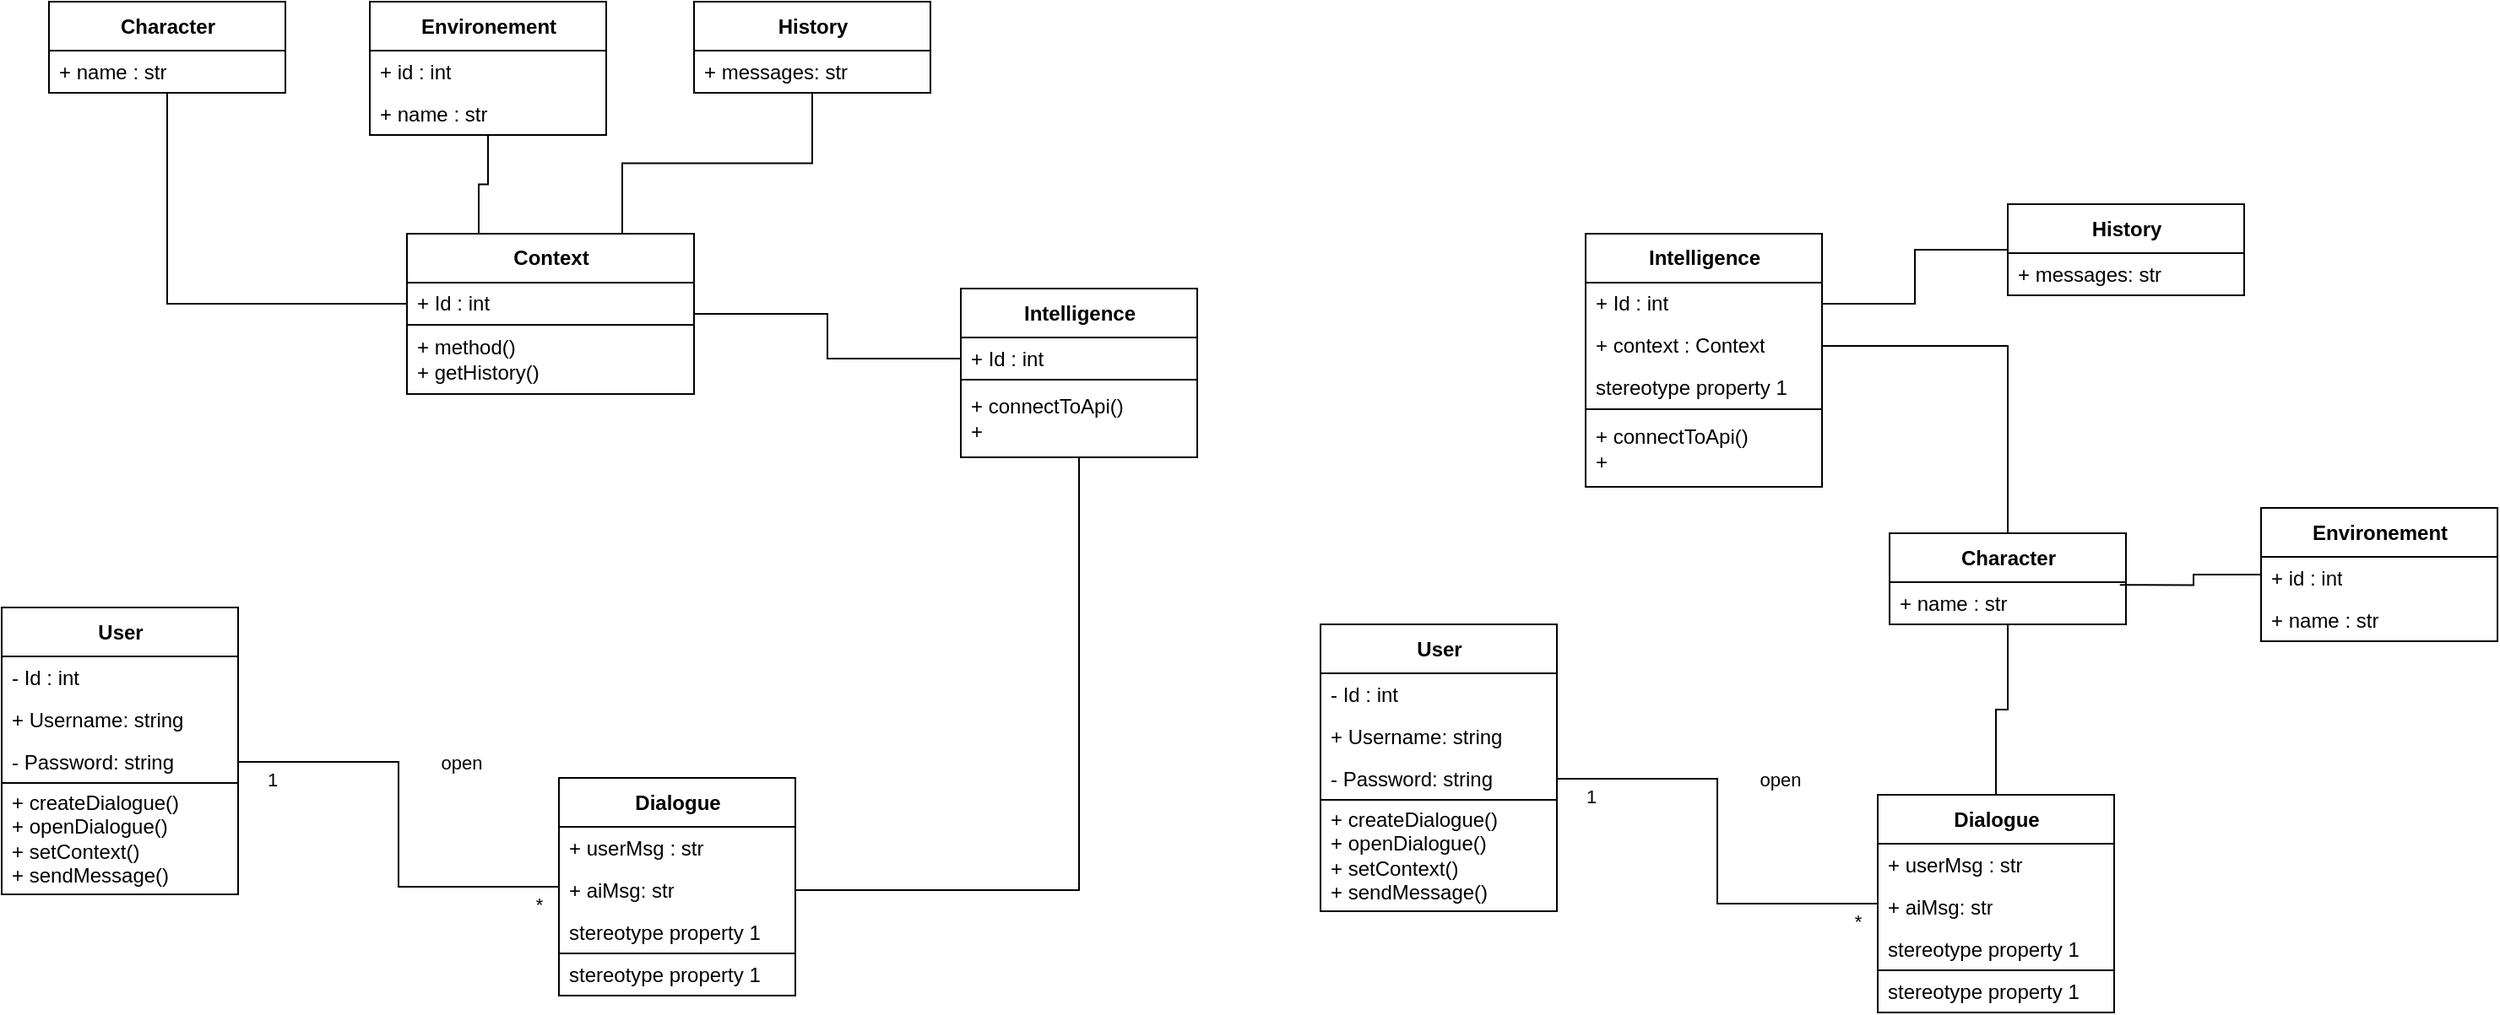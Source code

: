 <mxfile version="20.8.5" type="github">
  <diagram id="luw1hzS2F9wowjt7u07G" name="Page-1">
    <mxGraphModel dx="1750" dy="902" grid="1" gridSize="10" guides="1" tooltips="1" connect="1" arrows="1" fold="1" page="1" pageScale="1" pageWidth="827" pageHeight="1169" math="0" shadow="0">
      <root>
        <mxCell id="0" />
        <mxCell id="1" parent="0" />
        <mxCell id="pxwwKQ32Q-yHa2vPdprm-50" style="edgeStyle=orthogonalEdgeStyle;rounded=0;orthogonalLoop=1;jettySize=auto;html=1;entryX=0;entryY=0.5;entryDx=0;entryDy=0;endArrow=none;endFill=0;" edge="1" parent="1" source="pxwwKQ32Q-yHa2vPdprm-1" target="pxwwKQ32Q-yHa2vPdprm-38">
          <mxGeometry relative="1" as="geometry" />
        </mxCell>
        <mxCell id="pxwwKQ32Q-yHa2vPdprm-1" value="Context" style="swimlane;fontStyle=1;align=center;verticalAlign=middle;childLayout=stackLayout;horizontal=1;startSize=29;horizontalStack=0;resizeParent=1;resizeParentMax=0;resizeLast=0;collapsible=0;marginBottom=0;html=1;" vertex="1" parent="1">
          <mxGeometry x="352" y="197.5" width="170" height="95" as="geometry" />
        </mxCell>
        <mxCell id="pxwwKQ32Q-yHa2vPdprm-16" value="+ Id : int" style="text;html=1;strokeColor=none;fillColor=none;align=left;verticalAlign=middle;spacingLeft=4;spacingRight=4;overflow=hidden;rotatable=0;points=[[0,0.5],[1,0.5]];portConstraint=eastwest;" vertex="1" parent="pxwwKQ32Q-yHa2vPdprm-1">
          <mxGeometry y="29" width="170" height="25" as="geometry" />
        </mxCell>
        <mxCell id="pxwwKQ32Q-yHa2vPdprm-3" value="+ method()&lt;br&gt;+ getHistory()" style="text;html=1;strokeColor=default;fillColor=none;align=left;verticalAlign=middle;spacingLeft=4;spacingRight=4;overflow=hidden;rotatable=0;points=[[0,0.5],[1,0.5]];portConstraint=eastwest;" vertex="1" parent="pxwwKQ32Q-yHa2vPdprm-1">
          <mxGeometry y="54" width="170" height="41" as="geometry" />
        </mxCell>
        <mxCell id="pxwwKQ32Q-yHa2vPdprm-4" value="Dialogue" style="swimlane;fontStyle=1;align=center;verticalAlign=middle;childLayout=stackLayout;horizontal=1;startSize=29;horizontalStack=0;resizeParent=1;resizeParentMax=0;resizeLast=0;collapsible=0;marginBottom=0;html=1;" vertex="1" parent="1">
          <mxGeometry x="442" y="520" width="140" height="129" as="geometry" />
        </mxCell>
        <mxCell id="pxwwKQ32Q-yHa2vPdprm-6" value="+ userMsg : str" style="text;html=1;strokeColor=none;fillColor=none;align=left;verticalAlign=middle;spacingLeft=4;spacingRight=4;overflow=hidden;rotatable=0;points=[[0,0.5],[1,0.5]];portConstraint=eastwest;" vertex="1" parent="pxwwKQ32Q-yHa2vPdprm-4">
          <mxGeometry y="29" width="140" height="25" as="geometry" />
        </mxCell>
        <mxCell id="pxwwKQ32Q-yHa2vPdprm-47" value="+ aiMsg: str" style="text;html=1;strokeColor=none;fillColor=none;align=left;verticalAlign=middle;spacingLeft=4;spacingRight=4;overflow=hidden;rotatable=0;points=[[0,0.5],[1,0.5]];portConstraint=eastwest;" vertex="1" parent="pxwwKQ32Q-yHa2vPdprm-4">
          <mxGeometry y="54" width="140" height="25" as="geometry" />
        </mxCell>
        <mxCell id="pxwwKQ32Q-yHa2vPdprm-48" value="stereotype property 1" style="text;html=1;strokeColor=none;fillColor=none;align=left;verticalAlign=middle;spacingLeft=4;spacingRight=4;overflow=hidden;rotatable=0;points=[[0,0.5],[1,0.5]];portConstraint=eastwest;" vertex="1" parent="pxwwKQ32Q-yHa2vPdprm-4">
          <mxGeometry y="79" width="140" height="25" as="geometry" />
        </mxCell>
        <mxCell id="pxwwKQ32Q-yHa2vPdprm-49" value="stereotype property 1" style="text;html=1;strokeColor=default;fillColor=none;align=left;verticalAlign=middle;spacingLeft=4;spacingRight=4;overflow=hidden;rotatable=0;points=[[0,0.5],[1,0.5]];portConstraint=eastwest;" vertex="1" parent="pxwwKQ32Q-yHa2vPdprm-4">
          <mxGeometry y="104" width="140" height="25" as="geometry" />
        </mxCell>
        <mxCell id="pxwwKQ32Q-yHa2vPdprm-60" style="edgeStyle=orthogonalEdgeStyle;rounded=0;orthogonalLoop=1;jettySize=auto;html=1;entryX=0;entryY=0.5;entryDx=0;entryDy=0;endArrow=none;endFill=0;" edge="1" parent="1" source="pxwwKQ32Q-yHa2vPdprm-7" target="pxwwKQ32Q-yHa2vPdprm-16">
          <mxGeometry relative="1" as="geometry" />
        </mxCell>
        <mxCell id="pxwwKQ32Q-yHa2vPdprm-7" value="Character" style="swimlane;fontStyle=1;align=center;verticalAlign=middle;childLayout=stackLayout;horizontal=1;startSize=29;horizontalStack=0;resizeParent=1;resizeParentMax=0;resizeLast=0;collapsible=0;marginBottom=0;html=1;" vertex="1" parent="1">
          <mxGeometry x="140" y="60" width="140" height="54" as="geometry" />
        </mxCell>
        <mxCell id="pxwwKQ32Q-yHa2vPdprm-9" value="+ name : str" style="text;html=1;strokeColor=none;fillColor=none;align=left;verticalAlign=middle;spacingLeft=4;spacingRight=4;overflow=hidden;rotatable=0;points=[[0,0.5],[1,0.5]];portConstraint=eastwest;" vertex="1" parent="pxwwKQ32Q-yHa2vPdprm-7">
          <mxGeometry y="29" width="140" height="25" as="geometry" />
        </mxCell>
        <mxCell id="pxwwKQ32Q-yHa2vPdprm-67" style="edgeStyle=orthogonalEdgeStyle;rounded=0;orthogonalLoop=1;jettySize=auto;html=1;entryX=1;entryY=0.5;entryDx=0;entryDy=0;endArrow=none;endFill=0;" edge="1" parent="1" source="pxwwKQ32Q-yHa2vPdprm-12" target="pxwwKQ32Q-yHa2vPdprm-47">
          <mxGeometry relative="1" as="geometry" />
        </mxCell>
        <mxCell id="pxwwKQ32Q-yHa2vPdprm-12" value="Intelligence" style="swimlane;fontStyle=1;align=center;verticalAlign=middle;childLayout=stackLayout;horizontal=1;startSize=29;horizontalStack=0;resizeParent=1;resizeParentMax=0;resizeLast=0;collapsible=0;marginBottom=0;html=1;" vertex="1" parent="1">
          <mxGeometry x="680" y="230" width="140" height="100" as="geometry" />
        </mxCell>
        <mxCell id="pxwwKQ32Q-yHa2vPdprm-38" value="+ Id : int" style="text;html=1;strokeColor=none;fillColor=none;align=left;verticalAlign=middle;spacingLeft=4;spacingRight=4;overflow=hidden;rotatable=0;points=[[0,0.5],[1,0.5]];portConstraint=eastwest;" vertex="1" parent="pxwwKQ32Q-yHa2vPdprm-12">
          <mxGeometry y="29" width="140" height="25" as="geometry" />
        </mxCell>
        <mxCell id="pxwwKQ32Q-yHa2vPdprm-14" value="+ connectToApi()&lt;br&gt;+" style="text;html=1;strokeColor=default;fillColor=default;align=left;verticalAlign=middle;spacingLeft=4;spacingRight=4;overflow=hidden;rotatable=0;points=[[0,0.5],[1,0.5]];portConstraint=eastwest;" vertex="1" parent="pxwwKQ32Q-yHa2vPdprm-12">
          <mxGeometry y="54" width="140" height="46" as="geometry" />
        </mxCell>
        <mxCell id="pxwwKQ32Q-yHa2vPdprm-27" value="User" style="swimlane;fontStyle=1;align=center;verticalAlign=middle;childLayout=stackLayout;horizontal=1;startSize=29;horizontalStack=0;resizeParent=1;resizeParentMax=0;resizeLast=0;collapsible=0;marginBottom=0;html=1;" vertex="1" parent="1">
          <mxGeometry x="112" y="419" width="140" height="170" as="geometry" />
        </mxCell>
        <mxCell id="pxwwKQ32Q-yHa2vPdprm-28" value="- Id : int" style="text;html=1;strokeColor=none;fillColor=none;align=left;verticalAlign=middle;spacingLeft=4;spacingRight=4;overflow=hidden;rotatable=0;points=[[0,0.5],[1,0.5]];portConstraint=eastwest;" vertex="1" parent="pxwwKQ32Q-yHa2vPdprm-27">
          <mxGeometry y="29" width="140" height="25" as="geometry" />
        </mxCell>
        <mxCell id="pxwwKQ32Q-yHa2vPdprm-29" value="+ Username: string" style="text;html=1;strokeColor=none;fillColor=none;align=left;verticalAlign=middle;spacingLeft=4;spacingRight=4;overflow=hidden;rotatable=0;points=[[0,0.5],[1,0.5]];portConstraint=eastwest;" vertex="1" parent="pxwwKQ32Q-yHa2vPdprm-27">
          <mxGeometry y="54" width="140" height="25" as="geometry" />
        </mxCell>
        <mxCell id="pxwwKQ32Q-yHa2vPdprm-32" value="- Password: string" style="text;html=1;strokeColor=none;fillColor=none;align=left;verticalAlign=middle;spacingLeft=4;spacingRight=4;overflow=hidden;rotatable=0;points=[[0,0.5],[1,0.5]];portConstraint=eastwest;" vertex="1" parent="pxwwKQ32Q-yHa2vPdprm-27">
          <mxGeometry y="79" width="140" height="25" as="geometry" />
        </mxCell>
        <mxCell id="pxwwKQ32Q-yHa2vPdprm-31" value="+ createDialogue()&lt;br&gt;+ openDialogue()&lt;br&gt;+ setContext()&lt;br&gt;+ sendMessage()" style="text;html=1;strokeColor=default;fillColor=none;align=left;verticalAlign=middle;spacingLeft=4;spacingRight=4;overflow=hidden;rotatable=0;points=[[0,0.5],[1,0.5]];portConstraint=eastwest;" vertex="1" parent="pxwwKQ32Q-yHa2vPdprm-27">
          <mxGeometry y="104" width="140" height="66" as="geometry" />
        </mxCell>
        <mxCell id="pxwwKQ32Q-yHa2vPdprm-41" style="edgeStyle=orthogonalEdgeStyle;rounded=0;orthogonalLoop=1;jettySize=auto;html=1;entryX=0;entryY=0.5;entryDx=0;entryDy=0;endArrow=none;endFill=0;" edge="1" parent="1" source="pxwwKQ32Q-yHa2vPdprm-32" target="pxwwKQ32Q-yHa2vPdprm-4">
          <mxGeometry relative="1" as="geometry" />
        </mxCell>
        <mxCell id="pxwwKQ32Q-yHa2vPdprm-43" value="open" style="edgeLabel;html=1;align=center;verticalAlign=middle;resizable=0;points=[];" vertex="1" connectable="0" parent="pxwwKQ32Q-yHa2vPdprm-41">
          <mxGeometry x="-0.312" relative="1" as="geometry">
            <mxPoint x="41" as="offset" />
          </mxGeometry>
        </mxCell>
        <mxCell id="pxwwKQ32Q-yHa2vPdprm-44" value="1" style="edgeLabel;html=1;align=center;verticalAlign=middle;resizable=0;points=[];" vertex="1" connectable="0" parent="pxwwKQ32Q-yHa2vPdprm-41">
          <mxGeometry x="-0.851" y="-2" relative="1" as="geometry">
            <mxPoint y="8" as="offset" />
          </mxGeometry>
        </mxCell>
        <mxCell id="pxwwKQ32Q-yHa2vPdprm-45" value="*" style="edgeLabel;html=1;align=center;verticalAlign=middle;resizable=0;points=[];" vertex="1" connectable="0" parent="pxwwKQ32Q-yHa2vPdprm-41">
          <mxGeometry x="0.851" y="-1" relative="1" as="geometry">
            <mxPoint x="7" y="9" as="offset" />
          </mxGeometry>
        </mxCell>
        <mxCell id="pxwwKQ32Q-yHa2vPdprm-61" style="edgeStyle=orthogonalEdgeStyle;rounded=0;orthogonalLoop=1;jettySize=auto;html=1;entryX=0.25;entryY=0;entryDx=0;entryDy=0;endArrow=none;endFill=0;" edge="1" parent="1" source="pxwwKQ32Q-yHa2vPdprm-52" target="pxwwKQ32Q-yHa2vPdprm-1">
          <mxGeometry relative="1" as="geometry" />
        </mxCell>
        <mxCell id="pxwwKQ32Q-yHa2vPdprm-52" value="Environement" style="swimlane;fontStyle=1;align=center;verticalAlign=middle;childLayout=stackLayout;horizontal=1;startSize=29;horizontalStack=0;resizeParent=1;resizeParentMax=0;resizeLast=0;collapsible=0;marginBottom=0;html=1;" vertex="1" parent="1">
          <mxGeometry x="330" y="60" width="140" height="79" as="geometry" />
        </mxCell>
        <mxCell id="pxwwKQ32Q-yHa2vPdprm-66" value="+ id : int" style="text;html=1;strokeColor=none;fillColor=none;align=left;verticalAlign=middle;spacingLeft=4;spacingRight=4;overflow=hidden;rotatable=0;points=[[0,0.5],[1,0.5]];portConstraint=eastwest;" vertex="1" parent="pxwwKQ32Q-yHa2vPdprm-52">
          <mxGeometry y="29" width="140" height="25" as="geometry" />
        </mxCell>
        <mxCell id="pxwwKQ32Q-yHa2vPdprm-54" value="+ name : str" style="text;html=1;strokeColor=none;fillColor=none;align=left;verticalAlign=middle;spacingLeft=4;spacingRight=4;overflow=hidden;rotatable=0;points=[[0,0.5],[1,0.5]];portConstraint=eastwest;" vertex="1" parent="pxwwKQ32Q-yHa2vPdprm-52">
          <mxGeometry y="54" width="140" height="25" as="geometry" />
        </mxCell>
        <mxCell id="pxwwKQ32Q-yHa2vPdprm-62" style="edgeStyle=orthogonalEdgeStyle;rounded=0;orthogonalLoop=1;jettySize=auto;html=1;entryX=0.75;entryY=0;entryDx=0;entryDy=0;endArrow=none;endFill=0;" edge="1" parent="1" source="pxwwKQ32Q-yHa2vPdprm-57" target="pxwwKQ32Q-yHa2vPdprm-1">
          <mxGeometry relative="1" as="geometry" />
        </mxCell>
        <mxCell id="pxwwKQ32Q-yHa2vPdprm-57" value="History" style="swimlane;fontStyle=1;align=center;verticalAlign=middle;childLayout=stackLayout;horizontal=1;startSize=29;horizontalStack=0;resizeParent=1;resizeParentMax=0;resizeLast=0;collapsible=0;marginBottom=0;html=1;" vertex="1" parent="1">
          <mxGeometry x="522" y="60" width="140" height="54" as="geometry" />
        </mxCell>
        <mxCell id="pxwwKQ32Q-yHa2vPdprm-59" value="+ messages: str" style="text;html=1;strokeColor=none;fillColor=none;align=left;verticalAlign=middle;spacingLeft=4;spacingRight=4;overflow=hidden;rotatable=0;points=[[0,0.5],[1,0.5]];portConstraint=eastwest;" vertex="1" parent="pxwwKQ32Q-yHa2vPdprm-57">
          <mxGeometry y="29" width="140" height="25" as="geometry" />
        </mxCell>
        <mxCell id="pxwwKQ32Q-yHa2vPdprm-106" value="Dialogue" style="swimlane;fontStyle=1;align=center;verticalAlign=middle;childLayout=stackLayout;horizontal=1;startSize=29;horizontalStack=0;resizeParent=1;resizeParentMax=0;resizeLast=0;collapsible=0;marginBottom=0;html=1;" vertex="1" parent="1">
          <mxGeometry x="1223" y="530" width="140" height="129" as="geometry" />
        </mxCell>
        <mxCell id="pxwwKQ32Q-yHa2vPdprm-107" value="+ userMsg : str" style="text;html=1;strokeColor=none;fillColor=none;align=left;verticalAlign=middle;spacingLeft=4;spacingRight=4;overflow=hidden;rotatable=0;points=[[0,0.5],[1,0.5]];portConstraint=eastwest;" vertex="1" parent="pxwwKQ32Q-yHa2vPdprm-106">
          <mxGeometry y="29" width="140" height="25" as="geometry" />
        </mxCell>
        <mxCell id="pxwwKQ32Q-yHa2vPdprm-108" value="+ aiMsg: str" style="text;html=1;strokeColor=none;fillColor=none;align=left;verticalAlign=middle;spacingLeft=4;spacingRight=4;overflow=hidden;rotatable=0;points=[[0,0.5],[1,0.5]];portConstraint=eastwest;" vertex="1" parent="pxwwKQ32Q-yHa2vPdprm-106">
          <mxGeometry y="54" width="140" height="25" as="geometry" />
        </mxCell>
        <mxCell id="pxwwKQ32Q-yHa2vPdprm-109" value="stereotype property 1" style="text;html=1;strokeColor=none;fillColor=none;align=left;verticalAlign=middle;spacingLeft=4;spacingRight=4;overflow=hidden;rotatable=0;points=[[0,0.5],[1,0.5]];portConstraint=eastwest;" vertex="1" parent="pxwwKQ32Q-yHa2vPdprm-106">
          <mxGeometry y="79" width="140" height="25" as="geometry" />
        </mxCell>
        <mxCell id="pxwwKQ32Q-yHa2vPdprm-110" value="stereotype property 1" style="text;html=1;strokeColor=default;fillColor=none;align=left;verticalAlign=middle;spacingLeft=4;spacingRight=4;overflow=hidden;rotatable=0;points=[[0,0.5],[1,0.5]];portConstraint=eastwest;" vertex="1" parent="pxwwKQ32Q-yHa2vPdprm-106">
          <mxGeometry y="104" width="140" height="25" as="geometry" />
        </mxCell>
        <mxCell id="pxwwKQ32Q-yHa2vPdprm-138" style="edgeStyle=orthogonalEdgeStyle;rounded=0;orthogonalLoop=1;jettySize=auto;html=1;endArrow=none;endFill=0;" edge="1" parent="1" source="pxwwKQ32Q-yHa2vPdprm-112" target="pxwwKQ32Q-yHa2vPdprm-106">
          <mxGeometry relative="1" as="geometry" />
        </mxCell>
        <mxCell id="pxwwKQ32Q-yHa2vPdprm-140" style="edgeStyle=orthogonalEdgeStyle;rounded=0;orthogonalLoop=1;jettySize=auto;html=1;entryX=1;entryY=0.5;entryDx=0;entryDy=0;endArrow=none;endFill=0;" edge="1" parent="1" source="pxwwKQ32Q-yHa2vPdprm-112" target="pxwwKQ32Q-yHa2vPdprm-117">
          <mxGeometry relative="1" as="geometry" />
        </mxCell>
        <mxCell id="pxwwKQ32Q-yHa2vPdprm-112" value="Character" style="swimlane;fontStyle=1;align=center;verticalAlign=middle;childLayout=stackLayout;horizontal=1;startSize=29;horizontalStack=0;resizeParent=1;resizeParentMax=0;resizeLast=0;collapsible=0;marginBottom=0;html=1;" vertex="1" parent="1">
          <mxGeometry x="1230" y="375" width="140" height="54" as="geometry" />
        </mxCell>
        <mxCell id="pxwwKQ32Q-yHa2vPdprm-113" value="+ name : str" style="text;html=1;strokeColor=none;fillColor=none;align=left;verticalAlign=middle;spacingLeft=4;spacingRight=4;overflow=hidden;rotatable=0;points=[[0,0.5],[1,0.5]];portConstraint=eastwest;" vertex="1" parent="pxwwKQ32Q-yHa2vPdprm-112">
          <mxGeometry y="29" width="140" height="25" as="geometry" />
        </mxCell>
        <mxCell id="pxwwKQ32Q-yHa2vPdprm-115" value="Intelligence" style="swimlane;fontStyle=1;align=center;verticalAlign=middle;childLayout=stackLayout;horizontal=1;startSize=29;horizontalStack=0;resizeParent=1;resizeParentMax=0;resizeLast=0;collapsible=0;marginBottom=0;html=1;" vertex="1" parent="1">
          <mxGeometry x="1050" y="197.5" width="140" height="150" as="geometry" />
        </mxCell>
        <mxCell id="pxwwKQ32Q-yHa2vPdprm-116" value="+ Id : int" style="text;html=1;strokeColor=none;fillColor=none;align=left;verticalAlign=middle;spacingLeft=4;spacingRight=4;overflow=hidden;rotatable=0;points=[[0,0.5],[1,0.5]];portConstraint=eastwest;" vertex="1" parent="pxwwKQ32Q-yHa2vPdprm-115">
          <mxGeometry y="29" width="140" height="25" as="geometry" />
        </mxCell>
        <mxCell id="pxwwKQ32Q-yHa2vPdprm-117" value="+ context : Context" style="text;html=1;strokeColor=none;fillColor=none;align=left;verticalAlign=middle;spacingLeft=4;spacingRight=4;overflow=hidden;rotatable=0;points=[[0,0.5],[1,0.5]];portConstraint=eastwest;" vertex="1" parent="pxwwKQ32Q-yHa2vPdprm-115">
          <mxGeometry y="54" width="140" height="25" as="geometry" />
        </mxCell>
        <mxCell id="pxwwKQ32Q-yHa2vPdprm-118" value="stereotype property 1" style="text;html=1;strokeColor=none;fillColor=none;align=left;verticalAlign=middle;spacingLeft=4;spacingRight=4;overflow=hidden;rotatable=0;points=[[0,0.5],[1,0.5]];portConstraint=eastwest;" vertex="1" parent="pxwwKQ32Q-yHa2vPdprm-115">
          <mxGeometry y="79" width="140" height="25" as="geometry" />
        </mxCell>
        <mxCell id="pxwwKQ32Q-yHa2vPdprm-119" value="+ connectToApi()&lt;br&gt;+" style="text;html=1;strokeColor=default;fillColor=default;align=left;verticalAlign=middle;spacingLeft=4;spacingRight=4;overflow=hidden;rotatable=0;points=[[0,0.5],[1,0.5]];portConstraint=eastwest;" vertex="1" parent="pxwwKQ32Q-yHa2vPdprm-115">
          <mxGeometry y="104" width="140" height="46" as="geometry" />
        </mxCell>
        <mxCell id="pxwwKQ32Q-yHa2vPdprm-120" value="User" style="swimlane;fontStyle=1;align=center;verticalAlign=middle;childLayout=stackLayout;horizontal=1;startSize=29;horizontalStack=0;resizeParent=1;resizeParentMax=0;resizeLast=0;collapsible=0;marginBottom=0;html=1;" vertex="1" parent="1">
          <mxGeometry x="893" y="429" width="140" height="170" as="geometry" />
        </mxCell>
        <mxCell id="pxwwKQ32Q-yHa2vPdprm-121" value="- Id : int" style="text;html=1;strokeColor=none;fillColor=none;align=left;verticalAlign=middle;spacingLeft=4;spacingRight=4;overflow=hidden;rotatable=0;points=[[0,0.5],[1,0.5]];portConstraint=eastwest;" vertex="1" parent="pxwwKQ32Q-yHa2vPdprm-120">
          <mxGeometry y="29" width="140" height="25" as="geometry" />
        </mxCell>
        <mxCell id="pxwwKQ32Q-yHa2vPdprm-122" value="+ Username: string" style="text;html=1;strokeColor=none;fillColor=none;align=left;verticalAlign=middle;spacingLeft=4;spacingRight=4;overflow=hidden;rotatable=0;points=[[0,0.5],[1,0.5]];portConstraint=eastwest;" vertex="1" parent="pxwwKQ32Q-yHa2vPdprm-120">
          <mxGeometry y="54" width="140" height="25" as="geometry" />
        </mxCell>
        <mxCell id="pxwwKQ32Q-yHa2vPdprm-123" value="- Password: string" style="text;html=1;strokeColor=none;fillColor=none;align=left;verticalAlign=middle;spacingLeft=4;spacingRight=4;overflow=hidden;rotatable=0;points=[[0,0.5],[1,0.5]];portConstraint=eastwest;" vertex="1" parent="pxwwKQ32Q-yHa2vPdprm-120">
          <mxGeometry y="79" width="140" height="25" as="geometry" />
        </mxCell>
        <mxCell id="pxwwKQ32Q-yHa2vPdprm-124" value="+ createDialogue()&lt;br&gt;+ openDialogue()&lt;br&gt;+ setContext()&lt;br&gt;+ sendMessage()" style="text;html=1;strokeColor=default;fillColor=none;align=left;verticalAlign=middle;spacingLeft=4;spacingRight=4;overflow=hidden;rotatable=0;points=[[0,0.5],[1,0.5]];portConstraint=eastwest;" vertex="1" parent="pxwwKQ32Q-yHa2vPdprm-120">
          <mxGeometry y="104" width="140" height="66" as="geometry" />
        </mxCell>
        <mxCell id="pxwwKQ32Q-yHa2vPdprm-125" style="edgeStyle=orthogonalEdgeStyle;rounded=0;orthogonalLoop=1;jettySize=auto;html=1;entryX=0;entryY=0.5;entryDx=0;entryDy=0;endArrow=none;endFill=0;" edge="1" parent="1" source="pxwwKQ32Q-yHa2vPdprm-123" target="pxwwKQ32Q-yHa2vPdprm-106">
          <mxGeometry relative="1" as="geometry" />
        </mxCell>
        <mxCell id="pxwwKQ32Q-yHa2vPdprm-126" value="open" style="edgeLabel;html=1;align=center;verticalAlign=middle;resizable=0;points=[];" vertex="1" connectable="0" parent="pxwwKQ32Q-yHa2vPdprm-125">
          <mxGeometry x="-0.312" relative="1" as="geometry">
            <mxPoint x="41" as="offset" />
          </mxGeometry>
        </mxCell>
        <mxCell id="pxwwKQ32Q-yHa2vPdprm-127" value="1" style="edgeLabel;html=1;align=center;verticalAlign=middle;resizable=0;points=[];" vertex="1" connectable="0" parent="pxwwKQ32Q-yHa2vPdprm-125">
          <mxGeometry x="-0.851" y="-2" relative="1" as="geometry">
            <mxPoint y="8" as="offset" />
          </mxGeometry>
        </mxCell>
        <mxCell id="pxwwKQ32Q-yHa2vPdprm-128" value="*" style="edgeLabel;html=1;align=center;verticalAlign=middle;resizable=0;points=[];" vertex="1" connectable="0" parent="pxwwKQ32Q-yHa2vPdprm-125">
          <mxGeometry x="0.851" y="-1" relative="1" as="geometry">
            <mxPoint x="7" y="9" as="offset" />
          </mxGeometry>
        </mxCell>
        <mxCell id="pxwwKQ32Q-yHa2vPdprm-137" style="edgeStyle=orthogonalEdgeStyle;rounded=0;orthogonalLoop=1;jettySize=auto;html=1;entryX=0.974;entryY=0.067;entryDx=0;entryDy=0;endArrow=none;endFill=0;entryPerimeter=0;" edge="1" parent="1" source="pxwwKQ32Q-yHa2vPdprm-130" target="pxwwKQ32Q-yHa2vPdprm-113">
          <mxGeometry relative="1" as="geometry" />
        </mxCell>
        <mxCell id="pxwwKQ32Q-yHa2vPdprm-130" value="Environement" style="swimlane;fontStyle=1;align=center;verticalAlign=middle;childLayout=stackLayout;horizontal=1;startSize=29;horizontalStack=0;resizeParent=1;resizeParentMax=0;resizeLast=0;collapsible=0;marginBottom=0;html=1;" vertex="1" parent="1">
          <mxGeometry x="1450" y="360" width="140" height="79" as="geometry" />
        </mxCell>
        <mxCell id="pxwwKQ32Q-yHa2vPdprm-131" value="+ id : int" style="text;html=1;strokeColor=none;fillColor=none;align=left;verticalAlign=middle;spacingLeft=4;spacingRight=4;overflow=hidden;rotatable=0;points=[[0,0.5],[1,0.5]];portConstraint=eastwest;" vertex="1" parent="pxwwKQ32Q-yHa2vPdprm-130">
          <mxGeometry y="29" width="140" height="25" as="geometry" />
        </mxCell>
        <mxCell id="pxwwKQ32Q-yHa2vPdprm-132" value="+ name : str" style="text;html=1;strokeColor=none;fillColor=none;align=left;verticalAlign=middle;spacingLeft=4;spacingRight=4;overflow=hidden;rotatable=0;points=[[0,0.5],[1,0.5]];portConstraint=eastwest;" vertex="1" parent="pxwwKQ32Q-yHa2vPdprm-130">
          <mxGeometry y="54" width="140" height="25" as="geometry" />
        </mxCell>
        <mxCell id="pxwwKQ32Q-yHa2vPdprm-139" style="edgeStyle=orthogonalEdgeStyle;rounded=0;orthogonalLoop=1;jettySize=auto;html=1;entryX=1;entryY=0.5;entryDx=0;entryDy=0;endArrow=none;endFill=0;" edge="1" parent="1" source="pxwwKQ32Q-yHa2vPdprm-134" target="pxwwKQ32Q-yHa2vPdprm-116">
          <mxGeometry relative="1" as="geometry" />
        </mxCell>
        <mxCell id="pxwwKQ32Q-yHa2vPdprm-134" value="History" style="swimlane;fontStyle=1;align=center;verticalAlign=middle;childLayout=stackLayout;horizontal=1;startSize=29;horizontalStack=0;resizeParent=1;resizeParentMax=0;resizeLast=0;collapsible=0;marginBottom=0;html=1;" vertex="1" parent="1">
          <mxGeometry x="1300" y="180" width="140" height="54" as="geometry" />
        </mxCell>
        <mxCell id="pxwwKQ32Q-yHa2vPdprm-135" value="+ messages: str" style="text;html=1;strokeColor=none;fillColor=none;align=left;verticalAlign=middle;spacingLeft=4;spacingRight=4;overflow=hidden;rotatable=0;points=[[0,0.5],[1,0.5]];portConstraint=eastwest;" vertex="1" parent="pxwwKQ32Q-yHa2vPdprm-134">
          <mxGeometry y="29" width="140" height="25" as="geometry" />
        </mxCell>
      </root>
    </mxGraphModel>
  </diagram>
</mxfile>
